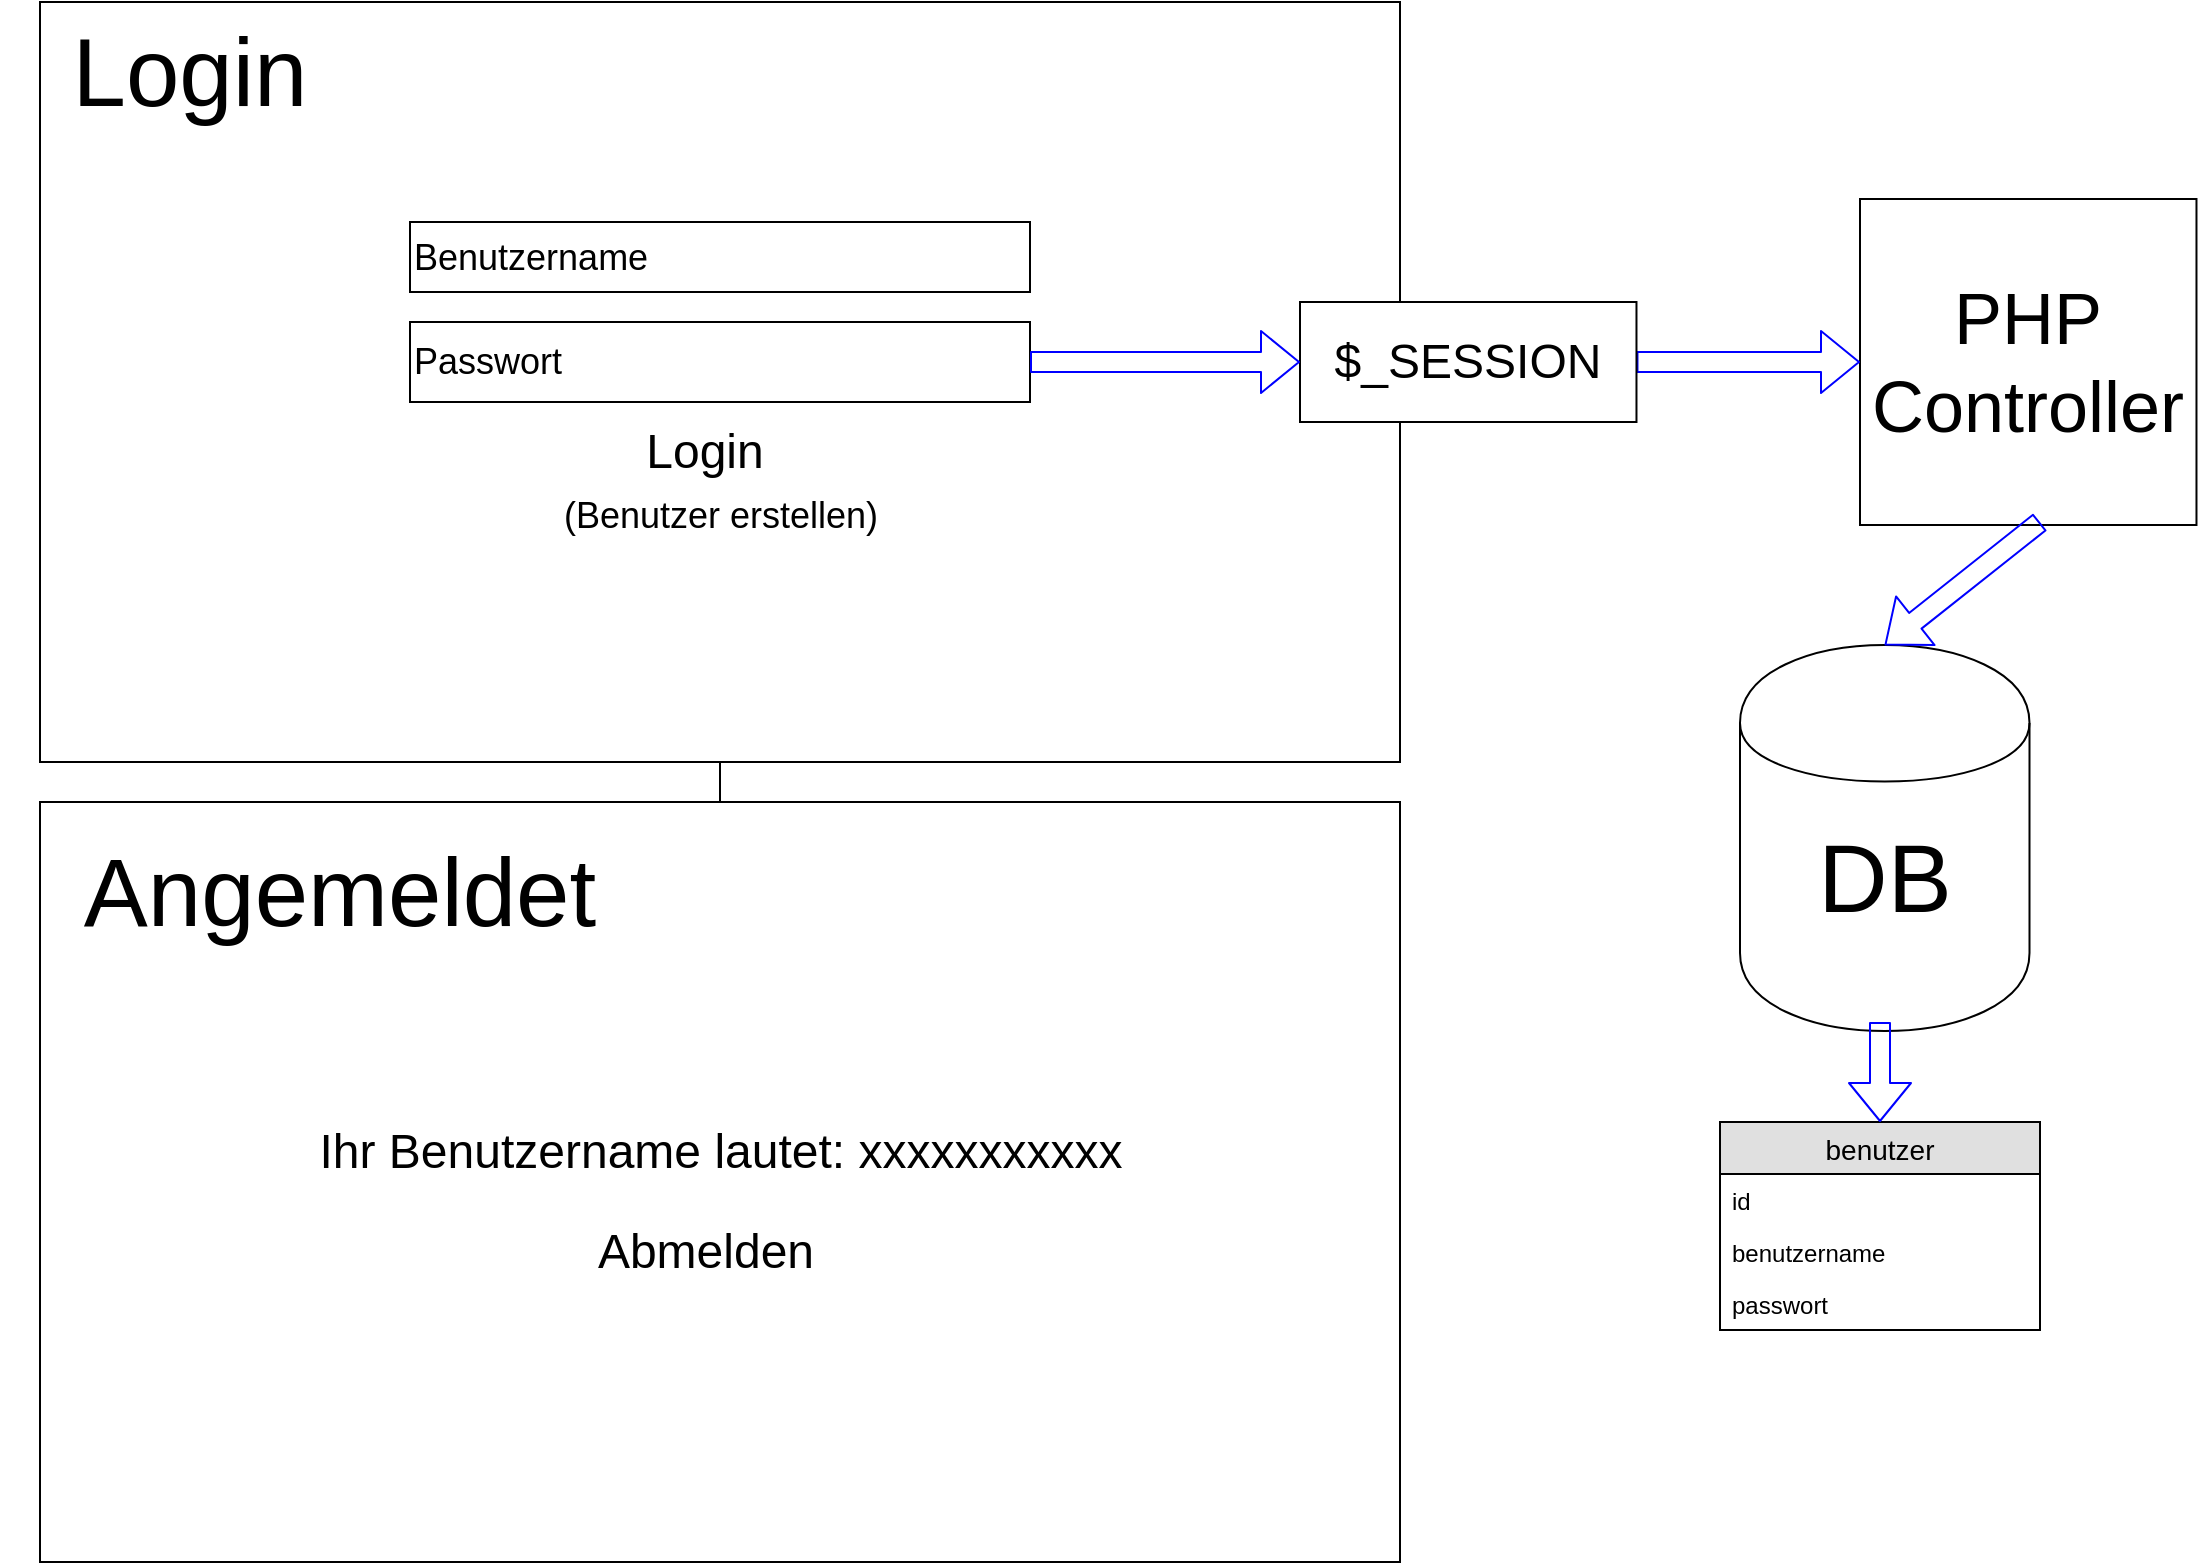 <mxfile version="12.4.2" type="device" pages="1"><diagram id="b_Nt6yOYlO3V3h4N7r9e" name="Interface"><mxGraphModel dx="1826" dy="856" grid="1" gridSize="10" guides="1" tooltips="1" connect="1" arrows="1" fold="1" page="1" pageScale="1" pageWidth="1169" pageHeight="827" math="0" shadow="0"><root><mxCell id="0"/><mxCell id="1" parent="0"/><mxCell id="otiZC-4urBaXP5IfanmY-2" value="&lt;font style=&quot;font-size: 48px&quot;&gt;DB&lt;/font&gt;" style="shape=cylinder;whiteSpace=wrap;html=1;boundedLbl=1;backgroundOutline=1;" parent="1" vertex="1"><mxGeometry x="880" y="341.5" width="144.75" height="193" as="geometry"/></mxCell><mxCell id="otiZC-4urBaXP5IfanmY-3" value="&lt;font&gt;&lt;font style=&quot;font-size: 36px&quot;&gt;PHP&lt;br&gt;Controller&lt;/font&gt;&lt;br&gt;&lt;/font&gt;" style="rounded=0;whiteSpace=wrap;html=1;" parent="1" vertex="1"><mxGeometry x="940" y="118.5" width="168.24" height="163" as="geometry"/></mxCell><mxCell id="IEu87NnmuqFPLNVHCXV0-9" style="edgeStyle=orthogonalEdgeStyle;rounded=0;orthogonalLoop=1;jettySize=auto;html=1;exitX=0.5;exitY=1;exitDx=0;exitDy=0;" edge="1" parent="1" source="xIkwX0TWxhomMzqSHIKC-4" target="IEu87NnmuqFPLNVHCXV0-5"><mxGeometry relative="1" as="geometry"/></mxCell><mxCell id="xIkwX0TWxhomMzqSHIKC-4" value="" style="rounded=0;whiteSpace=wrap;html=1;" parent="1" vertex="1"><mxGeometry x="30" y="20" width="680" height="380" as="geometry"/></mxCell><mxCell id="xIkwX0TWxhomMzqSHIKC-5" value="&lt;font style=&quot;font-size: 48px&quot;&gt;Login&lt;/font&gt;" style="text;html=1;strokeColor=none;fillColor=none;align=center;verticalAlign=middle;whiteSpace=wrap;rounded=0;" parent="1" vertex="1"><mxGeometry x="40" y="20" width="130" height="70" as="geometry"/></mxCell><mxCell id="xIkwX0TWxhomMzqSHIKC-6" value="&lt;font style=&quot;font-size: 18px&quot;&gt;Benutzername&lt;/font&gt;" style="rounded=0;whiteSpace=wrap;html=1;align=left;" parent="1" vertex="1"><mxGeometry x="215.0" y="130" width="310" height="35" as="geometry"/></mxCell><mxCell id="xIkwX0TWxhomMzqSHIKC-7" value="&lt;font style=&quot;font-size: 18px&quot;&gt;Passwort&lt;/font&gt;" style="rounded=0;whiteSpace=wrap;html=1;align=left;" parent="1" vertex="1"><mxGeometry x="215" y="180" width="310" height="40" as="geometry"/></mxCell><mxCell id="xIkwX0TWxhomMzqSHIKC-8" value="&lt;font style=&quot;font-size: 24px&quot;&gt;Login&lt;/font&gt;" style="text;html=1;strokeColor=none;fillColor=none;align=center;verticalAlign=middle;whiteSpace=wrap;rounded=0;" parent="1" vertex="1"><mxGeometry x="320" y="230" width="85" height="29" as="geometry"/></mxCell><mxCell id="xIkwX0TWxhomMzqSHIKC-15" value="benutzer" style="swimlane;fontStyle=0;childLayout=stackLayout;horizontal=1;startSize=26;fillColor=#e0e0e0;horizontalStack=0;resizeParent=1;resizeParentMax=0;resizeLast=0;collapsible=1;marginBottom=0;swimlaneFillColor=#ffffff;align=center;fontSize=14;" parent="1" vertex="1"><mxGeometry x="870" y="580" width="160" height="104" as="geometry"/></mxCell><mxCell id="xIkwX0TWxhomMzqSHIKC-16" value="id" style="text;strokeColor=none;fillColor=none;spacingLeft=4;spacingRight=4;overflow=hidden;rotatable=0;points=[[0,0.5],[1,0.5]];portConstraint=eastwest;fontSize=12;" parent="xIkwX0TWxhomMzqSHIKC-15" vertex="1"><mxGeometry y="26" width="160" height="26" as="geometry"/></mxCell><mxCell id="xIkwX0TWxhomMzqSHIKC-17" value="benutzername" style="text;strokeColor=none;fillColor=none;spacingLeft=4;spacingRight=4;overflow=hidden;rotatable=0;points=[[0,0.5],[1,0.5]];portConstraint=eastwest;fontSize=12;" parent="xIkwX0TWxhomMzqSHIKC-15" vertex="1"><mxGeometry y="52" width="160" height="26" as="geometry"/></mxCell><mxCell id="xIkwX0TWxhomMzqSHIKC-21" value="passwort" style="text;strokeColor=none;fillColor=none;spacingLeft=4;spacingRight=4;overflow=hidden;rotatable=0;points=[[0,0.5],[1,0.5]];portConstraint=eastwest;fontSize=12;" parent="xIkwX0TWxhomMzqSHIKC-15" vertex="1"><mxGeometry y="78" width="160" height="26" as="geometry"/></mxCell><mxCell id="xIkwX0TWxhomMzqSHIKC-26" value="" style="shape=flexArrow;endArrow=classic;html=1;entryX=0.5;entryY=0;entryDx=0;entryDy=0;strokeColor=#0000FF;" parent="1" target="otiZC-4urBaXP5IfanmY-2" edge="1"><mxGeometry width="50" height="50" relative="1" as="geometry"><mxPoint x="1030" y="280" as="sourcePoint"/><mxPoint x="895" y="379.5" as="targetPoint"/><Array as="points"/></mxGeometry></mxCell><mxCell id="xIkwX0TWxhomMzqSHIKC-27" value="" style="shape=flexArrow;endArrow=classic;html=1;entryX=0.5;entryY=0;entryDx=0;entryDy=0;strokeColor=#0000FF;" parent="1" target="xIkwX0TWxhomMzqSHIKC-15" edge="1"><mxGeometry width="50" height="50" relative="1" as="geometry"><mxPoint x="950" y="530" as="sourcePoint"/><mxPoint x="855" y="442.5" as="targetPoint"/><Array as="points"/></mxGeometry></mxCell><mxCell id="xIkwX0TWxhomMzqSHIKC-31" value="" style="shape=flexArrow;endArrow=classic;html=1;entryX=0;entryY=0.5;entryDx=0;entryDy=0;strokeColor=#0000FF;exitX=1;exitY=0.5;exitDx=0;exitDy=0;" parent="1" source="IEu87NnmuqFPLNVHCXV0-1" target="otiZC-4urBaXP5IfanmY-3" edge="1"><mxGeometry width="50" height="50" relative="1" as="geometry"><mxPoint x="870" y="197.5" as="sourcePoint"/><mxPoint x="740" y="187.5" as="targetPoint"/><Array as="points"/></mxGeometry></mxCell><mxCell id="xIkwX0TWxhomMzqSHIKC-32" value="&lt;font style=&quot;font-size: 18px&quot;&gt;(Benutzer erstellen)&lt;/font&gt;" style="text;html=1;strokeColor=none;fillColor=none;align=center;verticalAlign=middle;whiteSpace=wrap;rounded=0;" parent="1" vertex="1"><mxGeometry x="253.75" y="262" width="232.5" height="29" as="geometry"/></mxCell><mxCell id="IEu87NnmuqFPLNVHCXV0-1" value="&lt;font style=&quot;font-size: 24px&quot;&gt;$_SESSION&lt;/font&gt;" style="rounded=0;whiteSpace=wrap;html=1;" vertex="1" parent="1"><mxGeometry x="660" y="170" width="168.24" height="60" as="geometry"/></mxCell><mxCell id="IEu87NnmuqFPLNVHCXV0-2" value="" style="shape=flexArrow;endArrow=classic;html=1;entryX=0;entryY=0.5;entryDx=0;entryDy=0;strokeColor=#0000FF;exitX=1;exitY=0.5;exitDx=0;exitDy=0;" edge="1" parent="1" source="xIkwX0TWxhomMzqSHIKC-7" target="IEu87NnmuqFPLNVHCXV0-1"><mxGeometry width="50" height="50" relative="1" as="geometry"><mxPoint x="525" y="200" as="sourcePoint"/><mxPoint x="900" y="187.5" as="targetPoint"/><Array as="points"/></mxGeometry></mxCell><mxCell id="IEu87NnmuqFPLNVHCXV0-4" value="" style="rounded=0;whiteSpace=wrap;html=1;" vertex="1" parent="1"><mxGeometry x="30" y="420" width="680" height="380" as="geometry"/></mxCell><mxCell id="IEu87NnmuqFPLNVHCXV0-5" value="&lt;font style=&quot;font-size: 48px&quot;&gt;Angemeldet&lt;/font&gt;" style="text;html=1;strokeColor=none;fillColor=none;align=center;verticalAlign=middle;whiteSpace=wrap;rounded=0;" vertex="1" parent="1"><mxGeometry x="10" y="430" width="340" height="70" as="geometry"/></mxCell><mxCell id="IEu87NnmuqFPLNVHCXV0-7" value="&lt;font style=&quot;font-size: 24px&quot;&gt;Ihr Benutzername lautet: xxxxxxxxxxx&lt;/font&gt;" style="text;html=1;strokeColor=none;fillColor=none;align=center;verticalAlign=middle;whiteSpace=wrap;rounded=0;" vertex="1" parent="1"><mxGeometry x="98.75" y="560" width="542.5" height="70" as="geometry"/></mxCell><mxCell id="IEu87NnmuqFPLNVHCXV0-8" value="&lt;font style=&quot;font-size: 24px&quot;&gt;Abmelden&lt;/font&gt;" style="text;html=1;strokeColor=none;fillColor=none;align=center;verticalAlign=middle;whiteSpace=wrap;rounded=0;" vertex="1" parent="1"><mxGeometry x="282.5" y="630" width="160" height="29" as="geometry"/></mxCell></root></mxGraphModel></diagram></mxfile>